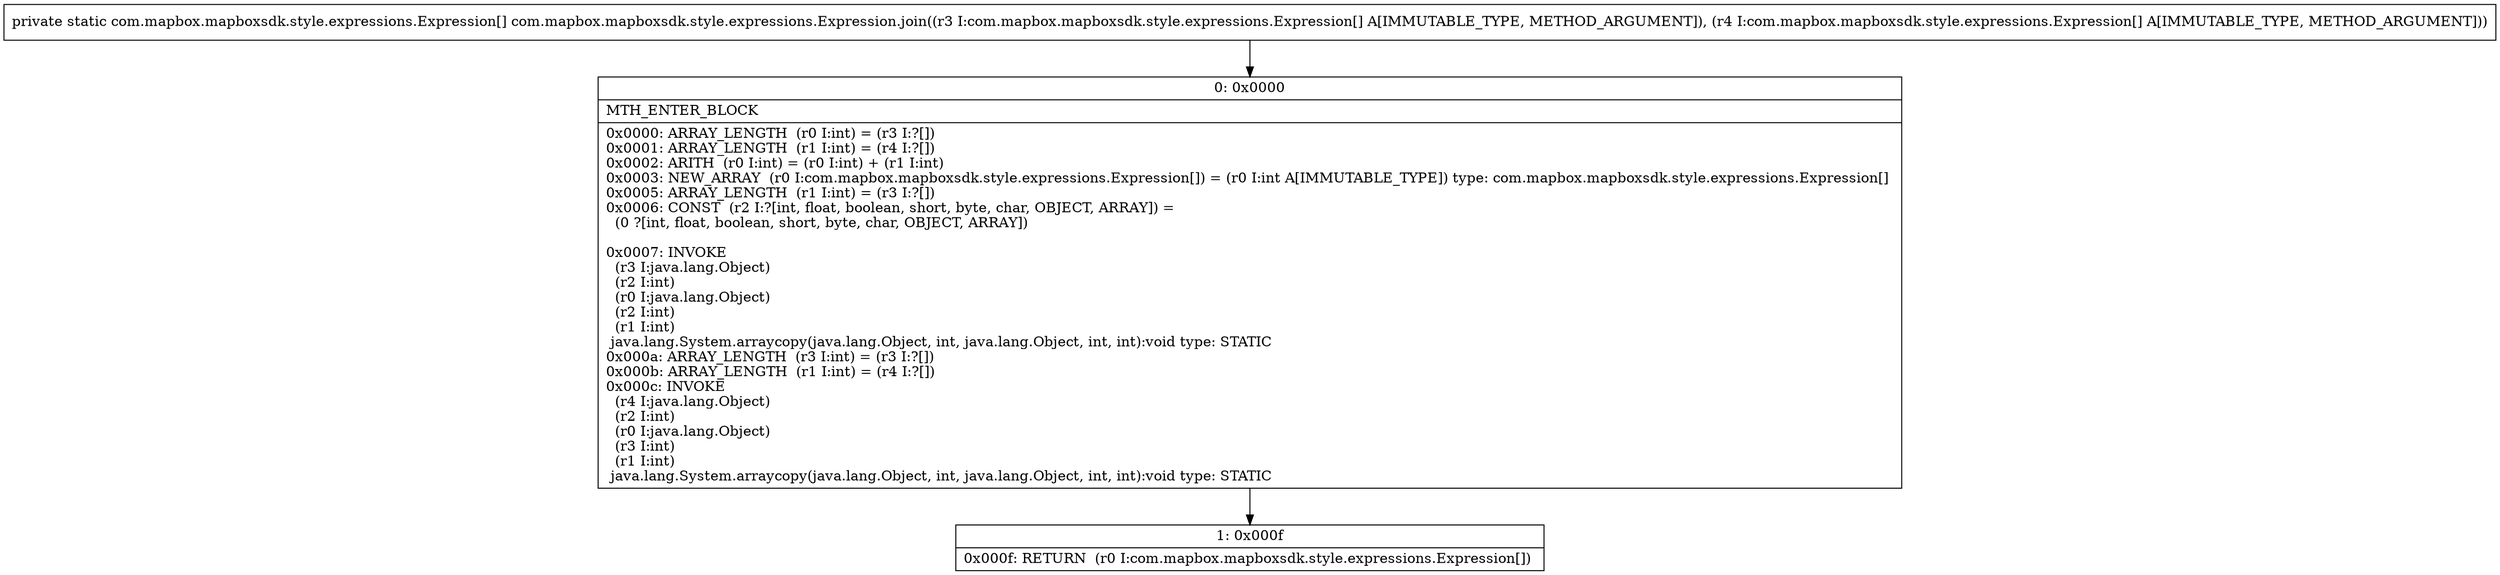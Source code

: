 digraph "CFG forcom.mapbox.mapboxsdk.style.expressions.Expression.join([Lcom\/mapbox\/mapboxsdk\/style\/expressions\/Expression;[Lcom\/mapbox\/mapboxsdk\/style\/expressions\/Expression;)[Lcom\/mapbox\/mapboxsdk\/style\/expressions\/Expression;" {
Node_0 [shape=record,label="{0\:\ 0x0000|MTH_ENTER_BLOCK\l|0x0000: ARRAY_LENGTH  (r0 I:int) = (r3 I:?[]) \l0x0001: ARRAY_LENGTH  (r1 I:int) = (r4 I:?[]) \l0x0002: ARITH  (r0 I:int) = (r0 I:int) + (r1 I:int) \l0x0003: NEW_ARRAY  (r0 I:com.mapbox.mapboxsdk.style.expressions.Expression[]) = (r0 I:int A[IMMUTABLE_TYPE]) type: com.mapbox.mapboxsdk.style.expressions.Expression[] \l0x0005: ARRAY_LENGTH  (r1 I:int) = (r3 I:?[]) \l0x0006: CONST  (r2 I:?[int, float, boolean, short, byte, char, OBJECT, ARRAY]) = \l  (0 ?[int, float, boolean, short, byte, char, OBJECT, ARRAY])\l \l0x0007: INVOKE  \l  (r3 I:java.lang.Object)\l  (r2 I:int)\l  (r0 I:java.lang.Object)\l  (r2 I:int)\l  (r1 I:int)\l java.lang.System.arraycopy(java.lang.Object, int, java.lang.Object, int, int):void type: STATIC \l0x000a: ARRAY_LENGTH  (r3 I:int) = (r3 I:?[]) \l0x000b: ARRAY_LENGTH  (r1 I:int) = (r4 I:?[]) \l0x000c: INVOKE  \l  (r4 I:java.lang.Object)\l  (r2 I:int)\l  (r0 I:java.lang.Object)\l  (r3 I:int)\l  (r1 I:int)\l java.lang.System.arraycopy(java.lang.Object, int, java.lang.Object, int, int):void type: STATIC \l}"];
Node_1 [shape=record,label="{1\:\ 0x000f|0x000f: RETURN  (r0 I:com.mapbox.mapboxsdk.style.expressions.Expression[]) \l}"];
MethodNode[shape=record,label="{private static com.mapbox.mapboxsdk.style.expressions.Expression[] com.mapbox.mapboxsdk.style.expressions.Expression.join((r3 I:com.mapbox.mapboxsdk.style.expressions.Expression[] A[IMMUTABLE_TYPE, METHOD_ARGUMENT]), (r4 I:com.mapbox.mapboxsdk.style.expressions.Expression[] A[IMMUTABLE_TYPE, METHOD_ARGUMENT])) }"];
MethodNode -> Node_0;
Node_0 -> Node_1;
}

